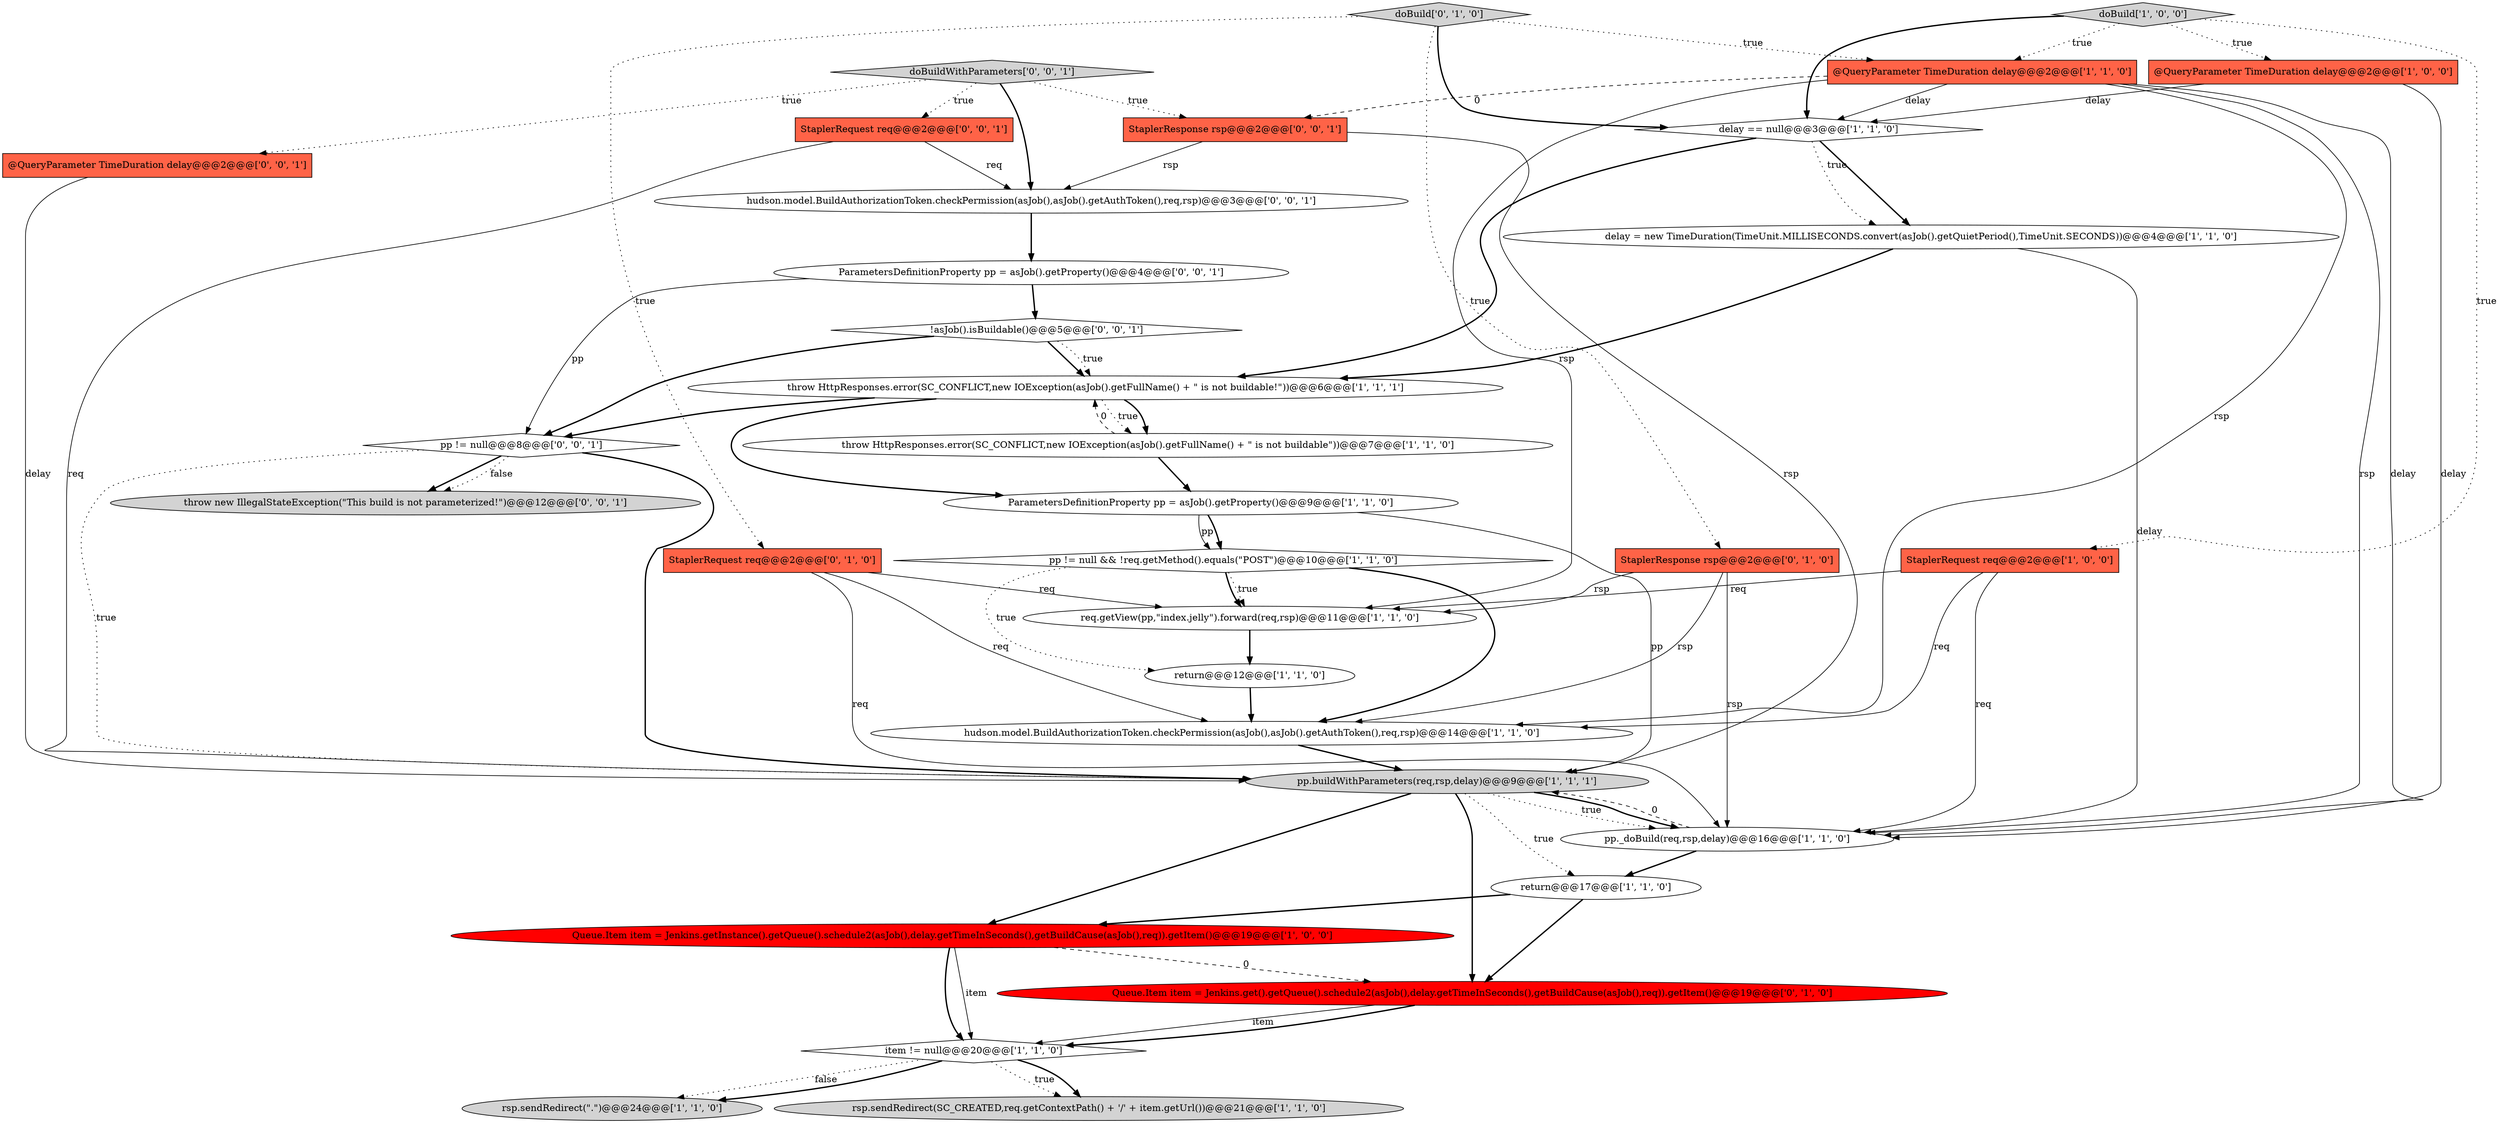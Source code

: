 digraph {
1 [style = filled, label = "rsp.sendRedirect(\".\")@@@24@@@['1', '1', '0']", fillcolor = lightgray, shape = ellipse image = "AAA0AAABBB1BBB"];
8 [style = filled, label = "@QueryParameter TimeDuration delay@@@2@@@['1', '0', '0']", fillcolor = tomato, shape = box image = "AAA0AAABBB1BBB"];
31 [style = filled, label = "hudson.model.BuildAuthorizationToken.checkPermission(asJob(),asJob().getAuthToken(),req,rsp)@@@3@@@['0', '0', '1']", fillcolor = white, shape = ellipse image = "AAA0AAABBB3BBB"];
15 [style = filled, label = "return@@@17@@@['1', '1', '0']", fillcolor = white, shape = ellipse image = "AAA0AAABBB1BBB"];
16 [style = filled, label = "doBuild['1', '0', '0']", fillcolor = lightgray, shape = diamond image = "AAA0AAABBB1BBB"];
12 [style = filled, label = "@QueryParameter TimeDuration delay@@@2@@@['1', '1', '0']", fillcolor = tomato, shape = box image = "AAA0AAABBB1BBB"];
13 [style = filled, label = "throw HttpResponses.error(SC_CONFLICT,new IOException(asJob().getFullName() + \" is not buildable!\"))@@@6@@@['1', '1', '1']", fillcolor = white, shape = ellipse image = "AAA0AAABBB1BBB"];
23 [style = filled, label = "StaplerRequest req@@@2@@@['0', '1', '0']", fillcolor = tomato, shape = box image = "AAA0AAABBB2BBB"];
4 [style = filled, label = "rsp.sendRedirect(SC_CREATED,req.getContextPath() + '/' + item.getUrl())@@@21@@@['1', '1', '0']", fillcolor = lightgray, shape = ellipse image = "AAA0AAABBB1BBB"];
18 [style = filled, label = "delay == null@@@3@@@['1', '1', '0']", fillcolor = white, shape = diamond image = "AAA0AAABBB1BBB"];
0 [style = filled, label = "ParametersDefinitionProperty pp = asJob().getProperty()@@@9@@@['1', '1', '0']", fillcolor = white, shape = ellipse image = "AAA0AAABBB1BBB"];
22 [style = filled, label = "StaplerResponse rsp@@@2@@@['0', '1', '0']", fillcolor = tomato, shape = box image = "AAA0AAABBB2BBB"];
25 [style = filled, label = "ParametersDefinitionProperty pp = asJob().getProperty()@@@4@@@['0', '0', '1']", fillcolor = white, shape = ellipse image = "AAA0AAABBB3BBB"];
20 [style = filled, label = "doBuild['0', '1', '0']", fillcolor = lightgray, shape = diamond image = "AAA0AAABBB2BBB"];
32 [style = filled, label = "pp != null@@@8@@@['0', '0', '1']", fillcolor = white, shape = diamond image = "AAA0AAABBB3BBB"];
3 [style = filled, label = "Queue.Item item = Jenkins.getInstance().getQueue().schedule2(asJob(),delay.getTimeInSeconds(),getBuildCause(asJob(),req)).getItem()@@@19@@@['1', '0', '0']", fillcolor = red, shape = ellipse image = "AAA1AAABBB1BBB"];
19 [style = filled, label = "delay = new TimeDuration(TimeUnit.MILLISECONDS.convert(asJob().getQuietPeriod(),TimeUnit.SECONDS))@@@4@@@['1', '1', '0']", fillcolor = white, shape = ellipse image = "AAA0AAABBB1BBB"];
5 [style = filled, label = "pp != null && !req.getMethod().equals(\"POST\")@@@10@@@['1', '1', '0']", fillcolor = white, shape = diamond image = "AAA0AAABBB1BBB"];
11 [style = filled, label = "pp.buildWithParameters(req,rsp,delay)@@@9@@@['1', '1', '1']", fillcolor = lightgray, shape = ellipse image = "AAA0AAABBB1BBB"];
29 [style = filled, label = "doBuildWithParameters['0', '0', '1']", fillcolor = lightgray, shape = diamond image = "AAA0AAABBB3BBB"];
26 [style = filled, label = "throw new IllegalStateException(\"This build is not parameterized!\")@@@12@@@['0', '0', '1']", fillcolor = lightgray, shape = ellipse image = "AAA0AAABBB3BBB"];
10 [style = filled, label = "return@@@12@@@['1', '1', '0']", fillcolor = white, shape = ellipse image = "AAA0AAABBB1BBB"];
7 [style = filled, label = "throw HttpResponses.error(SC_CONFLICT,new IOException(asJob().getFullName() + \" is not buildable\"))@@@7@@@['1', '1', '0']", fillcolor = white, shape = ellipse image = "AAA0AAABBB1BBB"];
17 [style = filled, label = "req.getView(pp,\"index.jelly\").forward(req,rsp)@@@11@@@['1', '1', '0']", fillcolor = white, shape = ellipse image = "AAA0AAABBB1BBB"];
21 [style = filled, label = "Queue.Item item = Jenkins.get().getQueue().schedule2(asJob(),delay.getTimeInSeconds(),getBuildCause(asJob(),req)).getItem()@@@19@@@['0', '1', '0']", fillcolor = red, shape = ellipse image = "AAA1AAABBB2BBB"];
9 [style = filled, label = "pp._doBuild(req,rsp,delay)@@@16@@@['1', '1', '0']", fillcolor = white, shape = ellipse image = "AAA0AAABBB1BBB"];
24 [style = filled, label = "StaplerRequest req@@@2@@@['0', '0', '1']", fillcolor = tomato, shape = box image = "AAA0AAABBB3BBB"];
2 [style = filled, label = "hudson.model.BuildAuthorizationToken.checkPermission(asJob(),asJob().getAuthToken(),req,rsp)@@@14@@@['1', '1', '0']", fillcolor = white, shape = ellipse image = "AAA0AAABBB1BBB"];
27 [style = filled, label = "@QueryParameter TimeDuration delay@@@2@@@['0', '0', '1']", fillcolor = tomato, shape = box image = "AAA0AAABBB3BBB"];
28 [style = filled, label = "!asJob().isBuildable()@@@5@@@['0', '0', '1']", fillcolor = white, shape = diamond image = "AAA0AAABBB3BBB"];
30 [style = filled, label = "StaplerResponse rsp@@@2@@@['0', '0', '1']", fillcolor = tomato, shape = box image = "AAA0AAABBB3BBB"];
14 [style = filled, label = "item != null@@@20@@@['1', '1', '0']", fillcolor = white, shape = diamond image = "AAA0AAABBB1BBB"];
6 [style = filled, label = "StaplerRequest req@@@2@@@['1', '0', '0']", fillcolor = tomato, shape = box image = "AAA0AAABBB1BBB"];
5->17 [style = dotted, label="true"];
30->31 [style = solid, label="rsp"];
16->8 [style = dotted, label="true"];
17->10 [style = bold, label=""];
27->11 [style = solid, label="delay"];
25->28 [style = bold, label=""];
16->18 [style = bold, label=""];
16->12 [style = dotted, label="true"];
31->25 [style = bold, label=""];
13->32 [style = bold, label=""];
12->9 [style = solid, label="rsp"];
0->5 [style = solid, label="pp"];
3->21 [style = dashed, label="0"];
15->21 [style = bold, label=""];
5->10 [style = dotted, label="true"];
22->17 [style = solid, label="rsp"];
29->27 [style = dotted, label="true"];
8->18 [style = solid, label="delay"];
3->14 [style = bold, label=""];
11->21 [style = bold, label=""];
29->31 [style = bold, label=""];
18->19 [style = dotted, label="true"];
24->11 [style = solid, label="req"];
3->14 [style = solid, label="item"];
18->19 [style = bold, label=""];
32->11 [style = dotted, label="true"];
28->13 [style = bold, label=""];
11->9 [style = dotted, label="true"];
7->0 [style = bold, label=""];
6->9 [style = solid, label="req"];
13->7 [style = dotted, label="true"];
12->30 [style = dashed, label="0"];
14->1 [style = dotted, label="false"];
11->9 [style = bold, label=""];
12->9 [style = solid, label="delay"];
5->17 [style = bold, label=""];
15->3 [style = bold, label=""];
23->2 [style = solid, label="req"];
32->26 [style = bold, label=""];
14->1 [style = bold, label=""];
28->32 [style = bold, label=""];
22->9 [style = solid, label="rsp"];
6->17 [style = solid, label="req"];
20->18 [style = bold, label=""];
21->14 [style = solid, label="item"];
22->2 [style = solid, label="rsp"];
5->2 [style = bold, label=""];
0->11 [style = solid, label="pp"];
30->11 [style = solid, label="rsp"];
19->13 [style = bold, label=""];
24->31 [style = solid, label="req"];
11->3 [style = bold, label=""];
19->9 [style = solid, label="delay"];
13->7 [style = bold, label=""];
9->15 [style = bold, label=""];
6->2 [style = solid, label="req"];
20->23 [style = dotted, label="true"];
21->14 [style = bold, label=""];
29->30 [style = dotted, label="true"];
18->13 [style = bold, label=""];
23->9 [style = solid, label="req"];
12->18 [style = solid, label="delay"];
7->13 [style = dashed, label="0"];
9->11 [style = dashed, label="0"];
8->9 [style = solid, label="delay"];
10->2 [style = bold, label=""];
20->12 [style = dotted, label="true"];
20->22 [style = dotted, label="true"];
11->15 [style = dotted, label="true"];
14->4 [style = dotted, label="true"];
23->17 [style = solid, label="req"];
28->13 [style = dotted, label="true"];
12->17 [style = solid, label="rsp"];
12->2 [style = solid, label="rsp"];
32->26 [style = dotted, label="false"];
29->24 [style = dotted, label="true"];
2->11 [style = bold, label=""];
0->5 [style = bold, label=""];
32->11 [style = bold, label=""];
16->6 [style = dotted, label="true"];
13->0 [style = bold, label=""];
14->4 [style = bold, label=""];
25->32 [style = solid, label="pp"];
}
